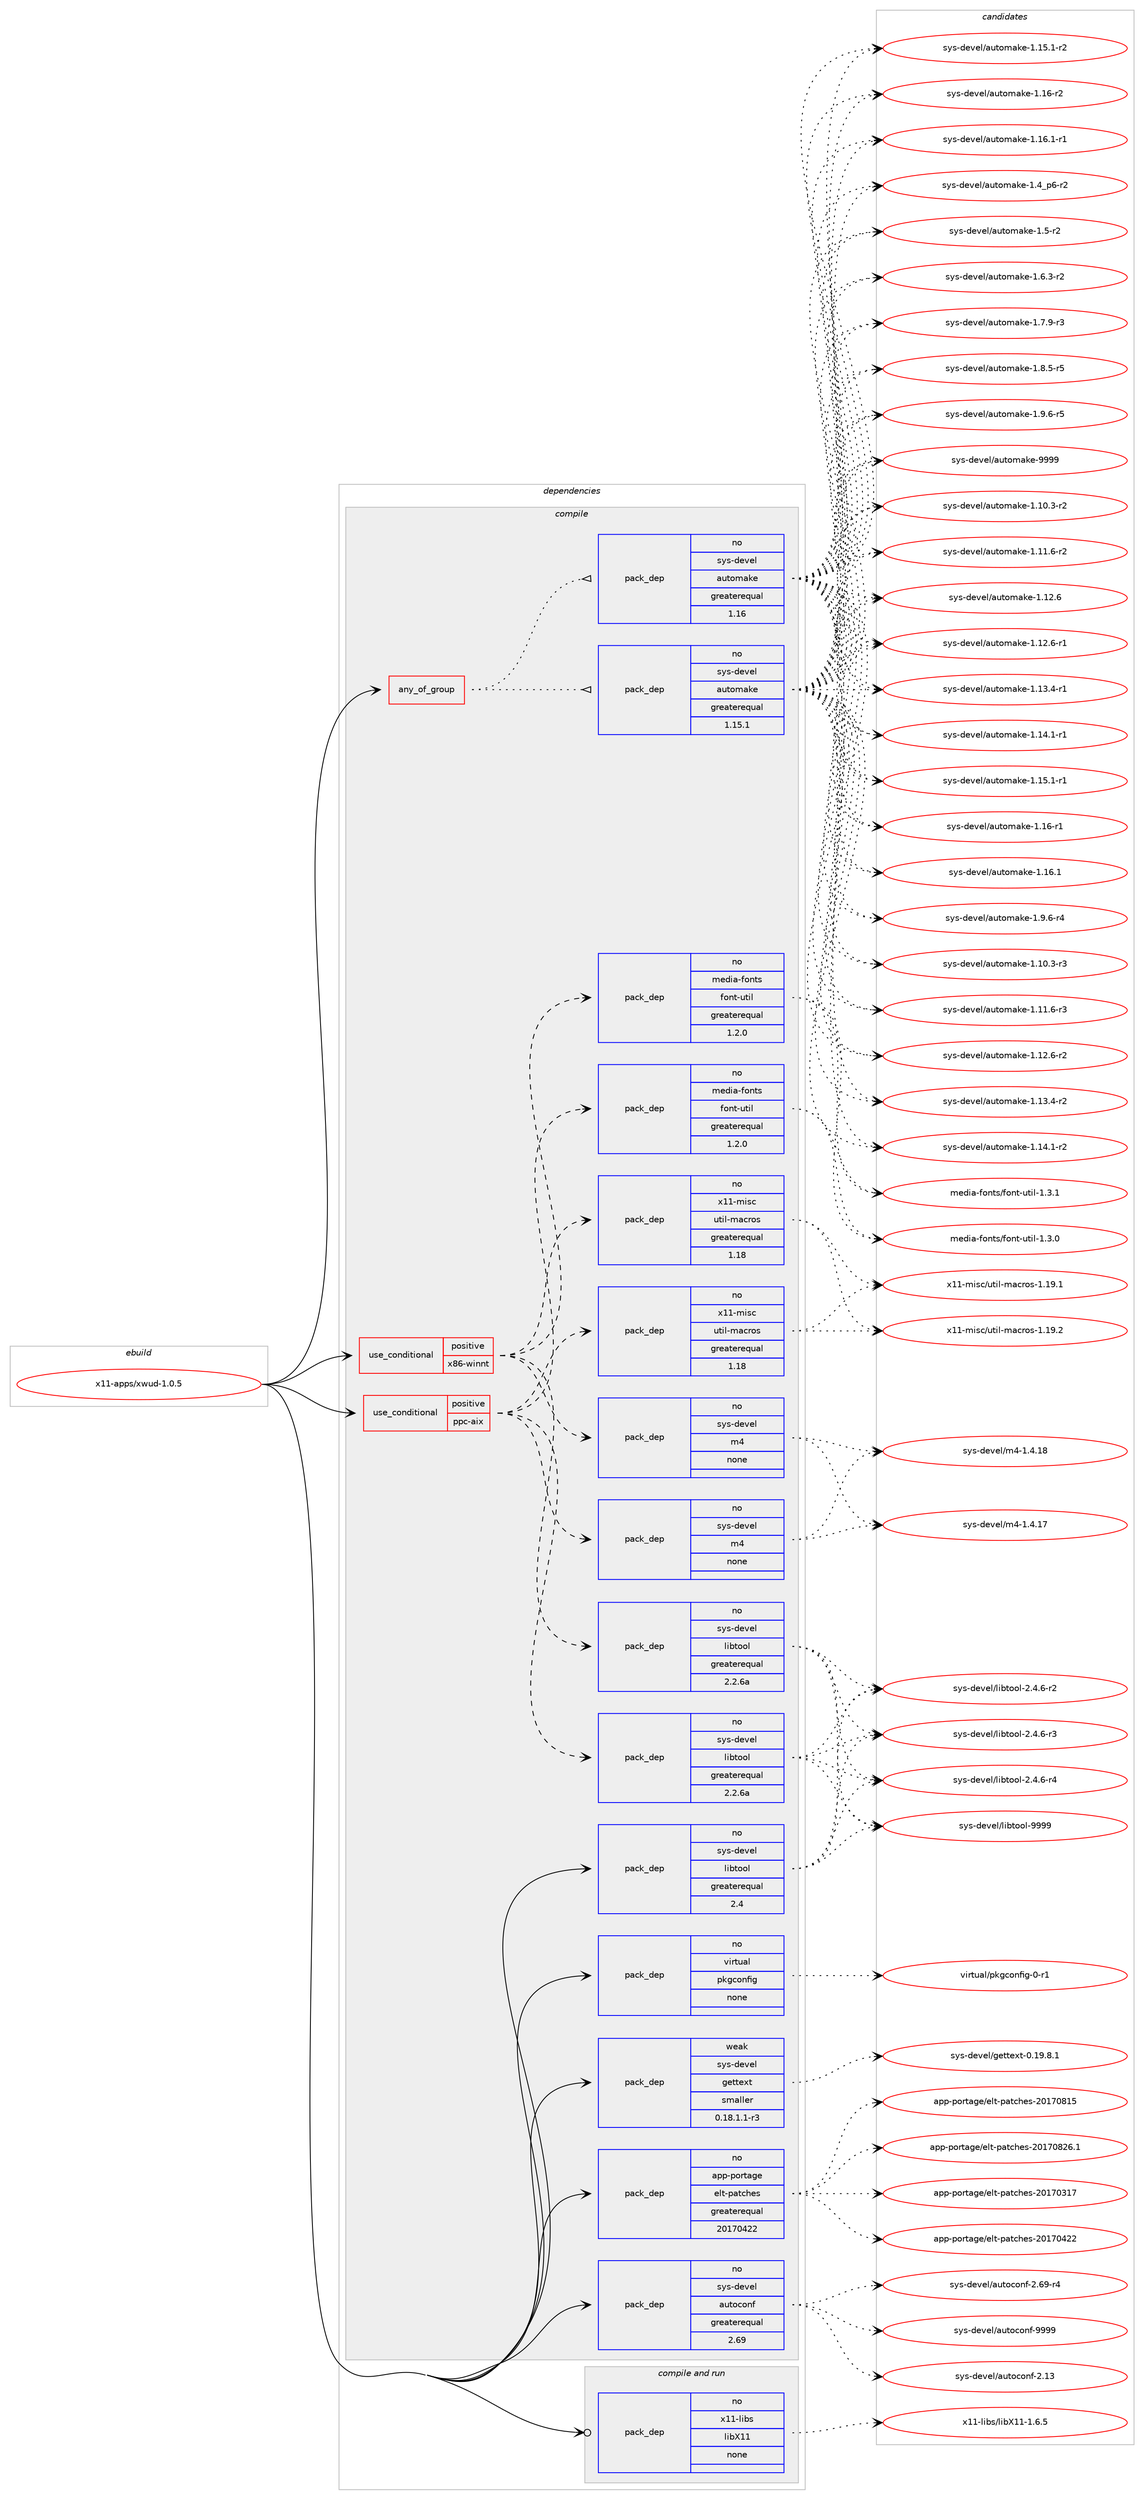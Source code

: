 digraph prolog {

# *************
# Graph options
# *************

newrank=true;
concentrate=true;
compound=true;
graph [rankdir=LR,fontname=Helvetica,fontsize=10,ranksep=1.5];#, ranksep=2.5, nodesep=0.2];
edge  [arrowhead=vee];
node  [fontname=Helvetica,fontsize=10];

# **********
# The ebuild
# **********

subgraph cluster_leftcol {
color=gray;
rank=same;
label=<<i>ebuild</i>>;
id [label="x11-apps/xwud-1.0.5", color=red, width=4, href="../x11-apps/xwud-1.0.5.svg"];
}

# ****************
# The dependencies
# ****************

subgraph cluster_midcol {
color=gray;
label=<<i>dependencies</i>>;
subgraph cluster_compile {
fillcolor="#eeeeee";
style=filled;
label=<<i>compile</i>>;
subgraph any116 {
dependency8261 [label=<<TABLE BORDER="0" CELLBORDER="1" CELLSPACING="0" CELLPADDING="4"><TR><TD CELLPADDING="10">any_of_group</TD></TR></TABLE>>, shape=none, color=red];subgraph pack7212 {
dependency8262 [label=<<TABLE BORDER="0" CELLBORDER="1" CELLSPACING="0" CELLPADDING="4" WIDTH="220"><TR><TD ROWSPAN="6" CELLPADDING="30">pack_dep</TD></TR><TR><TD WIDTH="110">no</TD></TR><TR><TD>sys-devel</TD></TR><TR><TD>automake</TD></TR><TR><TD>greaterequal</TD></TR><TR><TD>1.16</TD></TR></TABLE>>, shape=none, color=blue];
}
dependency8261:e -> dependency8262:w [weight=20,style="dotted",arrowhead="oinv"];
subgraph pack7213 {
dependency8263 [label=<<TABLE BORDER="0" CELLBORDER="1" CELLSPACING="0" CELLPADDING="4" WIDTH="220"><TR><TD ROWSPAN="6" CELLPADDING="30">pack_dep</TD></TR><TR><TD WIDTH="110">no</TD></TR><TR><TD>sys-devel</TD></TR><TR><TD>automake</TD></TR><TR><TD>greaterequal</TD></TR><TR><TD>1.15.1</TD></TR></TABLE>>, shape=none, color=blue];
}
dependency8261:e -> dependency8263:w [weight=20,style="dotted",arrowhead="oinv"];
}
id:e -> dependency8261:w [weight=20,style="solid",arrowhead="vee"];
subgraph cond933 {
dependency8264 [label=<<TABLE BORDER="0" CELLBORDER="1" CELLSPACING="0" CELLPADDING="4"><TR><TD ROWSPAN="3" CELLPADDING="10">use_conditional</TD></TR><TR><TD>positive</TD></TR><TR><TD>ppc-aix</TD></TR></TABLE>>, shape=none, color=red];
subgraph pack7214 {
dependency8265 [label=<<TABLE BORDER="0" CELLBORDER="1" CELLSPACING="0" CELLPADDING="4" WIDTH="220"><TR><TD ROWSPAN="6" CELLPADDING="30">pack_dep</TD></TR><TR><TD WIDTH="110">no</TD></TR><TR><TD>sys-devel</TD></TR><TR><TD>libtool</TD></TR><TR><TD>greaterequal</TD></TR><TR><TD>2.2.6a</TD></TR></TABLE>>, shape=none, color=blue];
}
dependency8264:e -> dependency8265:w [weight=20,style="dashed",arrowhead="vee"];
subgraph pack7215 {
dependency8266 [label=<<TABLE BORDER="0" CELLBORDER="1" CELLSPACING="0" CELLPADDING="4" WIDTH="220"><TR><TD ROWSPAN="6" CELLPADDING="30">pack_dep</TD></TR><TR><TD WIDTH="110">no</TD></TR><TR><TD>sys-devel</TD></TR><TR><TD>m4</TD></TR><TR><TD>none</TD></TR><TR><TD></TD></TR></TABLE>>, shape=none, color=blue];
}
dependency8264:e -> dependency8266:w [weight=20,style="dashed",arrowhead="vee"];
subgraph pack7216 {
dependency8267 [label=<<TABLE BORDER="0" CELLBORDER="1" CELLSPACING="0" CELLPADDING="4" WIDTH="220"><TR><TD ROWSPAN="6" CELLPADDING="30">pack_dep</TD></TR><TR><TD WIDTH="110">no</TD></TR><TR><TD>x11-misc</TD></TR><TR><TD>util-macros</TD></TR><TR><TD>greaterequal</TD></TR><TR><TD>1.18</TD></TR></TABLE>>, shape=none, color=blue];
}
dependency8264:e -> dependency8267:w [weight=20,style="dashed",arrowhead="vee"];
subgraph pack7217 {
dependency8268 [label=<<TABLE BORDER="0" CELLBORDER="1" CELLSPACING="0" CELLPADDING="4" WIDTH="220"><TR><TD ROWSPAN="6" CELLPADDING="30">pack_dep</TD></TR><TR><TD WIDTH="110">no</TD></TR><TR><TD>media-fonts</TD></TR><TR><TD>font-util</TD></TR><TR><TD>greaterequal</TD></TR><TR><TD>1.2.0</TD></TR></TABLE>>, shape=none, color=blue];
}
dependency8264:e -> dependency8268:w [weight=20,style="dashed",arrowhead="vee"];
}
id:e -> dependency8264:w [weight=20,style="solid",arrowhead="vee"];
subgraph cond934 {
dependency8269 [label=<<TABLE BORDER="0" CELLBORDER="1" CELLSPACING="0" CELLPADDING="4"><TR><TD ROWSPAN="3" CELLPADDING="10">use_conditional</TD></TR><TR><TD>positive</TD></TR><TR><TD>x86-winnt</TD></TR></TABLE>>, shape=none, color=red];
subgraph pack7218 {
dependency8270 [label=<<TABLE BORDER="0" CELLBORDER="1" CELLSPACING="0" CELLPADDING="4" WIDTH="220"><TR><TD ROWSPAN="6" CELLPADDING="30">pack_dep</TD></TR><TR><TD WIDTH="110">no</TD></TR><TR><TD>sys-devel</TD></TR><TR><TD>libtool</TD></TR><TR><TD>greaterequal</TD></TR><TR><TD>2.2.6a</TD></TR></TABLE>>, shape=none, color=blue];
}
dependency8269:e -> dependency8270:w [weight=20,style="dashed",arrowhead="vee"];
subgraph pack7219 {
dependency8271 [label=<<TABLE BORDER="0" CELLBORDER="1" CELLSPACING="0" CELLPADDING="4" WIDTH="220"><TR><TD ROWSPAN="6" CELLPADDING="30">pack_dep</TD></TR><TR><TD WIDTH="110">no</TD></TR><TR><TD>sys-devel</TD></TR><TR><TD>m4</TD></TR><TR><TD>none</TD></TR><TR><TD></TD></TR></TABLE>>, shape=none, color=blue];
}
dependency8269:e -> dependency8271:w [weight=20,style="dashed",arrowhead="vee"];
subgraph pack7220 {
dependency8272 [label=<<TABLE BORDER="0" CELLBORDER="1" CELLSPACING="0" CELLPADDING="4" WIDTH="220"><TR><TD ROWSPAN="6" CELLPADDING="30">pack_dep</TD></TR><TR><TD WIDTH="110">no</TD></TR><TR><TD>x11-misc</TD></TR><TR><TD>util-macros</TD></TR><TR><TD>greaterequal</TD></TR><TR><TD>1.18</TD></TR></TABLE>>, shape=none, color=blue];
}
dependency8269:e -> dependency8272:w [weight=20,style="dashed",arrowhead="vee"];
subgraph pack7221 {
dependency8273 [label=<<TABLE BORDER="0" CELLBORDER="1" CELLSPACING="0" CELLPADDING="4" WIDTH="220"><TR><TD ROWSPAN="6" CELLPADDING="30">pack_dep</TD></TR><TR><TD WIDTH="110">no</TD></TR><TR><TD>media-fonts</TD></TR><TR><TD>font-util</TD></TR><TR><TD>greaterequal</TD></TR><TR><TD>1.2.0</TD></TR></TABLE>>, shape=none, color=blue];
}
dependency8269:e -> dependency8273:w [weight=20,style="dashed",arrowhead="vee"];
}
id:e -> dependency8269:w [weight=20,style="solid",arrowhead="vee"];
subgraph pack7222 {
dependency8274 [label=<<TABLE BORDER="0" CELLBORDER="1" CELLSPACING="0" CELLPADDING="4" WIDTH="220"><TR><TD ROWSPAN="6" CELLPADDING="30">pack_dep</TD></TR><TR><TD WIDTH="110">no</TD></TR><TR><TD>app-portage</TD></TR><TR><TD>elt-patches</TD></TR><TR><TD>greaterequal</TD></TR><TR><TD>20170422</TD></TR></TABLE>>, shape=none, color=blue];
}
id:e -> dependency8274:w [weight=20,style="solid",arrowhead="vee"];
subgraph pack7223 {
dependency8275 [label=<<TABLE BORDER="0" CELLBORDER="1" CELLSPACING="0" CELLPADDING="4" WIDTH="220"><TR><TD ROWSPAN="6" CELLPADDING="30">pack_dep</TD></TR><TR><TD WIDTH="110">no</TD></TR><TR><TD>sys-devel</TD></TR><TR><TD>autoconf</TD></TR><TR><TD>greaterequal</TD></TR><TR><TD>2.69</TD></TR></TABLE>>, shape=none, color=blue];
}
id:e -> dependency8275:w [weight=20,style="solid",arrowhead="vee"];
subgraph pack7224 {
dependency8276 [label=<<TABLE BORDER="0" CELLBORDER="1" CELLSPACING="0" CELLPADDING="4" WIDTH="220"><TR><TD ROWSPAN="6" CELLPADDING="30">pack_dep</TD></TR><TR><TD WIDTH="110">no</TD></TR><TR><TD>sys-devel</TD></TR><TR><TD>libtool</TD></TR><TR><TD>greaterequal</TD></TR><TR><TD>2.4</TD></TR></TABLE>>, shape=none, color=blue];
}
id:e -> dependency8276:w [weight=20,style="solid",arrowhead="vee"];
subgraph pack7225 {
dependency8277 [label=<<TABLE BORDER="0" CELLBORDER="1" CELLSPACING="0" CELLPADDING="4" WIDTH="220"><TR><TD ROWSPAN="6" CELLPADDING="30">pack_dep</TD></TR><TR><TD WIDTH="110">no</TD></TR><TR><TD>virtual</TD></TR><TR><TD>pkgconfig</TD></TR><TR><TD>none</TD></TR><TR><TD></TD></TR></TABLE>>, shape=none, color=blue];
}
id:e -> dependency8277:w [weight=20,style="solid",arrowhead="vee"];
subgraph pack7226 {
dependency8278 [label=<<TABLE BORDER="0" CELLBORDER="1" CELLSPACING="0" CELLPADDING="4" WIDTH="220"><TR><TD ROWSPAN="6" CELLPADDING="30">pack_dep</TD></TR><TR><TD WIDTH="110">weak</TD></TR><TR><TD>sys-devel</TD></TR><TR><TD>gettext</TD></TR><TR><TD>smaller</TD></TR><TR><TD>0.18.1.1-r3</TD></TR></TABLE>>, shape=none, color=blue];
}
id:e -> dependency8278:w [weight=20,style="solid",arrowhead="vee"];
}
subgraph cluster_compileandrun {
fillcolor="#eeeeee";
style=filled;
label=<<i>compile and run</i>>;
subgraph pack7227 {
dependency8279 [label=<<TABLE BORDER="0" CELLBORDER="1" CELLSPACING="0" CELLPADDING="4" WIDTH="220"><TR><TD ROWSPAN="6" CELLPADDING="30">pack_dep</TD></TR><TR><TD WIDTH="110">no</TD></TR><TR><TD>x11-libs</TD></TR><TR><TD>libX11</TD></TR><TR><TD>none</TD></TR><TR><TD></TD></TR></TABLE>>, shape=none, color=blue];
}
id:e -> dependency8279:w [weight=20,style="solid",arrowhead="odotvee"];
}
subgraph cluster_run {
fillcolor="#eeeeee";
style=filled;
label=<<i>run</i>>;
}
}

# **************
# The candidates
# **************

subgraph cluster_choices {
rank=same;
color=gray;
label=<<i>candidates</i>>;

subgraph choice7212 {
color=black;
nodesep=1;
choice11512111545100101118101108479711711611110997107101454946494846514511450 [label="sys-devel/automake-1.10.3-r2", color=red, width=4,href="../sys-devel/automake-1.10.3-r2.svg"];
choice11512111545100101118101108479711711611110997107101454946494946544511450 [label="sys-devel/automake-1.11.6-r2", color=red, width=4,href="../sys-devel/automake-1.11.6-r2.svg"];
choice1151211154510010111810110847971171161111099710710145494649504654 [label="sys-devel/automake-1.12.6", color=red, width=4,href="../sys-devel/automake-1.12.6.svg"];
choice11512111545100101118101108479711711611110997107101454946495046544511449 [label="sys-devel/automake-1.12.6-r1", color=red, width=4,href="../sys-devel/automake-1.12.6-r1.svg"];
choice11512111545100101118101108479711711611110997107101454946495146524511449 [label="sys-devel/automake-1.13.4-r1", color=red, width=4,href="../sys-devel/automake-1.13.4-r1.svg"];
choice11512111545100101118101108479711711611110997107101454946495246494511449 [label="sys-devel/automake-1.14.1-r1", color=red, width=4,href="../sys-devel/automake-1.14.1-r1.svg"];
choice11512111545100101118101108479711711611110997107101454946495346494511449 [label="sys-devel/automake-1.15.1-r1", color=red, width=4,href="../sys-devel/automake-1.15.1-r1.svg"];
choice1151211154510010111810110847971171161111099710710145494649544511449 [label="sys-devel/automake-1.16-r1", color=red, width=4,href="../sys-devel/automake-1.16-r1.svg"];
choice1151211154510010111810110847971171161111099710710145494649544649 [label="sys-devel/automake-1.16.1", color=red, width=4,href="../sys-devel/automake-1.16.1.svg"];
choice115121115451001011181011084797117116111109971071014549465746544511452 [label="sys-devel/automake-1.9.6-r4", color=red, width=4,href="../sys-devel/automake-1.9.6-r4.svg"];
choice11512111545100101118101108479711711611110997107101454946494846514511451 [label="sys-devel/automake-1.10.3-r3", color=red, width=4,href="../sys-devel/automake-1.10.3-r3.svg"];
choice11512111545100101118101108479711711611110997107101454946494946544511451 [label="sys-devel/automake-1.11.6-r3", color=red, width=4,href="../sys-devel/automake-1.11.6-r3.svg"];
choice11512111545100101118101108479711711611110997107101454946495046544511450 [label="sys-devel/automake-1.12.6-r2", color=red, width=4,href="../sys-devel/automake-1.12.6-r2.svg"];
choice11512111545100101118101108479711711611110997107101454946495146524511450 [label="sys-devel/automake-1.13.4-r2", color=red, width=4,href="../sys-devel/automake-1.13.4-r2.svg"];
choice11512111545100101118101108479711711611110997107101454946495246494511450 [label="sys-devel/automake-1.14.1-r2", color=red, width=4,href="../sys-devel/automake-1.14.1-r2.svg"];
choice11512111545100101118101108479711711611110997107101454946495346494511450 [label="sys-devel/automake-1.15.1-r2", color=red, width=4,href="../sys-devel/automake-1.15.1-r2.svg"];
choice1151211154510010111810110847971171161111099710710145494649544511450 [label="sys-devel/automake-1.16-r2", color=red, width=4,href="../sys-devel/automake-1.16-r2.svg"];
choice11512111545100101118101108479711711611110997107101454946495446494511449 [label="sys-devel/automake-1.16.1-r1", color=red, width=4,href="../sys-devel/automake-1.16.1-r1.svg"];
choice115121115451001011181011084797117116111109971071014549465295112544511450 [label="sys-devel/automake-1.4_p6-r2", color=red, width=4,href="../sys-devel/automake-1.4_p6-r2.svg"];
choice11512111545100101118101108479711711611110997107101454946534511450 [label="sys-devel/automake-1.5-r2", color=red, width=4,href="../sys-devel/automake-1.5-r2.svg"];
choice115121115451001011181011084797117116111109971071014549465446514511450 [label="sys-devel/automake-1.6.3-r2", color=red, width=4,href="../sys-devel/automake-1.6.3-r2.svg"];
choice115121115451001011181011084797117116111109971071014549465546574511451 [label="sys-devel/automake-1.7.9-r3", color=red, width=4,href="../sys-devel/automake-1.7.9-r3.svg"];
choice115121115451001011181011084797117116111109971071014549465646534511453 [label="sys-devel/automake-1.8.5-r5", color=red, width=4,href="../sys-devel/automake-1.8.5-r5.svg"];
choice115121115451001011181011084797117116111109971071014549465746544511453 [label="sys-devel/automake-1.9.6-r5", color=red, width=4,href="../sys-devel/automake-1.9.6-r5.svg"];
choice115121115451001011181011084797117116111109971071014557575757 [label="sys-devel/automake-9999", color=red, width=4,href="../sys-devel/automake-9999.svg"];
dependency8262:e -> choice11512111545100101118101108479711711611110997107101454946494846514511450:w [style=dotted,weight="100"];
dependency8262:e -> choice11512111545100101118101108479711711611110997107101454946494946544511450:w [style=dotted,weight="100"];
dependency8262:e -> choice1151211154510010111810110847971171161111099710710145494649504654:w [style=dotted,weight="100"];
dependency8262:e -> choice11512111545100101118101108479711711611110997107101454946495046544511449:w [style=dotted,weight="100"];
dependency8262:e -> choice11512111545100101118101108479711711611110997107101454946495146524511449:w [style=dotted,weight="100"];
dependency8262:e -> choice11512111545100101118101108479711711611110997107101454946495246494511449:w [style=dotted,weight="100"];
dependency8262:e -> choice11512111545100101118101108479711711611110997107101454946495346494511449:w [style=dotted,weight="100"];
dependency8262:e -> choice1151211154510010111810110847971171161111099710710145494649544511449:w [style=dotted,weight="100"];
dependency8262:e -> choice1151211154510010111810110847971171161111099710710145494649544649:w [style=dotted,weight="100"];
dependency8262:e -> choice115121115451001011181011084797117116111109971071014549465746544511452:w [style=dotted,weight="100"];
dependency8262:e -> choice11512111545100101118101108479711711611110997107101454946494846514511451:w [style=dotted,weight="100"];
dependency8262:e -> choice11512111545100101118101108479711711611110997107101454946494946544511451:w [style=dotted,weight="100"];
dependency8262:e -> choice11512111545100101118101108479711711611110997107101454946495046544511450:w [style=dotted,weight="100"];
dependency8262:e -> choice11512111545100101118101108479711711611110997107101454946495146524511450:w [style=dotted,weight="100"];
dependency8262:e -> choice11512111545100101118101108479711711611110997107101454946495246494511450:w [style=dotted,weight="100"];
dependency8262:e -> choice11512111545100101118101108479711711611110997107101454946495346494511450:w [style=dotted,weight="100"];
dependency8262:e -> choice1151211154510010111810110847971171161111099710710145494649544511450:w [style=dotted,weight="100"];
dependency8262:e -> choice11512111545100101118101108479711711611110997107101454946495446494511449:w [style=dotted,weight="100"];
dependency8262:e -> choice115121115451001011181011084797117116111109971071014549465295112544511450:w [style=dotted,weight="100"];
dependency8262:e -> choice11512111545100101118101108479711711611110997107101454946534511450:w [style=dotted,weight="100"];
dependency8262:e -> choice115121115451001011181011084797117116111109971071014549465446514511450:w [style=dotted,weight="100"];
dependency8262:e -> choice115121115451001011181011084797117116111109971071014549465546574511451:w [style=dotted,weight="100"];
dependency8262:e -> choice115121115451001011181011084797117116111109971071014549465646534511453:w [style=dotted,weight="100"];
dependency8262:e -> choice115121115451001011181011084797117116111109971071014549465746544511453:w [style=dotted,weight="100"];
dependency8262:e -> choice115121115451001011181011084797117116111109971071014557575757:w [style=dotted,weight="100"];
}
subgraph choice7213 {
color=black;
nodesep=1;
choice11512111545100101118101108479711711611110997107101454946494846514511450 [label="sys-devel/automake-1.10.3-r2", color=red, width=4,href="../sys-devel/automake-1.10.3-r2.svg"];
choice11512111545100101118101108479711711611110997107101454946494946544511450 [label="sys-devel/automake-1.11.6-r2", color=red, width=4,href="../sys-devel/automake-1.11.6-r2.svg"];
choice1151211154510010111810110847971171161111099710710145494649504654 [label="sys-devel/automake-1.12.6", color=red, width=4,href="../sys-devel/automake-1.12.6.svg"];
choice11512111545100101118101108479711711611110997107101454946495046544511449 [label="sys-devel/automake-1.12.6-r1", color=red, width=4,href="../sys-devel/automake-1.12.6-r1.svg"];
choice11512111545100101118101108479711711611110997107101454946495146524511449 [label="sys-devel/automake-1.13.4-r1", color=red, width=4,href="../sys-devel/automake-1.13.4-r1.svg"];
choice11512111545100101118101108479711711611110997107101454946495246494511449 [label="sys-devel/automake-1.14.1-r1", color=red, width=4,href="../sys-devel/automake-1.14.1-r1.svg"];
choice11512111545100101118101108479711711611110997107101454946495346494511449 [label="sys-devel/automake-1.15.1-r1", color=red, width=4,href="../sys-devel/automake-1.15.1-r1.svg"];
choice1151211154510010111810110847971171161111099710710145494649544511449 [label="sys-devel/automake-1.16-r1", color=red, width=4,href="../sys-devel/automake-1.16-r1.svg"];
choice1151211154510010111810110847971171161111099710710145494649544649 [label="sys-devel/automake-1.16.1", color=red, width=4,href="../sys-devel/automake-1.16.1.svg"];
choice115121115451001011181011084797117116111109971071014549465746544511452 [label="sys-devel/automake-1.9.6-r4", color=red, width=4,href="../sys-devel/automake-1.9.6-r4.svg"];
choice11512111545100101118101108479711711611110997107101454946494846514511451 [label="sys-devel/automake-1.10.3-r3", color=red, width=4,href="../sys-devel/automake-1.10.3-r3.svg"];
choice11512111545100101118101108479711711611110997107101454946494946544511451 [label="sys-devel/automake-1.11.6-r3", color=red, width=4,href="../sys-devel/automake-1.11.6-r3.svg"];
choice11512111545100101118101108479711711611110997107101454946495046544511450 [label="sys-devel/automake-1.12.6-r2", color=red, width=4,href="../sys-devel/automake-1.12.6-r2.svg"];
choice11512111545100101118101108479711711611110997107101454946495146524511450 [label="sys-devel/automake-1.13.4-r2", color=red, width=4,href="../sys-devel/automake-1.13.4-r2.svg"];
choice11512111545100101118101108479711711611110997107101454946495246494511450 [label="sys-devel/automake-1.14.1-r2", color=red, width=4,href="../sys-devel/automake-1.14.1-r2.svg"];
choice11512111545100101118101108479711711611110997107101454946495346494511450 [label="sys-devel/automake-1.15.1-r2", color=red, width=4,href="../sys-devel/automake-1.15.1-r2.svg"];
choice1151211154510010111810110847971171161111099710710145494649544511450 [label="sys-devel/automake-1.16-r2", color=red, width=4,href="../sys-devel/automake-1.16-r2.svg"];
choice11512111545100101118101108479711711611110997107101454946495446494511449 [label="sys-devel/automake-1.16.1-r1", color=red, width=4,href="../sys-devel/automake-1.16.1-r1.svg"];
choice115121115451001011181011084797117116111109971071014549465295112544511450 [label="sys-devel/automake-1.4_p6-r2", color=red, width=4,href="../sys-devel/automake-1.4_p6-r2.svg"];
choice11512111545100101118101108479711711611110997107101454946534511450 [label="sys-devel/automake-1.5-r2", color=red, width=4,href="../sys-devel/automake-1.5-r2.svg"];
choice115121115451001011181011084797117116111109971071014549465446514511450 [label="sys-devel/automake-1.6.3-r2", color=red, width=4,href="../sys-devel/automake-1.6.3-r2.svg"];
choice115121115451001011181011084797117116111109971071014549465546574511451 [label="sys-devel/automake-1.7.9-r3", color=red, width=4,href="../sys-devel/automake-1.7.9-r3.svg"];
choice115121115451001011181011084797117116111109971071014549465646534511453 [label="sys-devel/automake-1.8.5-r5", color=red, width=4,href="../sys-devel/automake-1.8.5-r5.svg"];
choice115121115451001011181011084797117116111109971071014549465746544511453 [label="sys-devel/automake-1.9.6-r5", color=red, width=4,href="../sys-devel/automake-1.9.6-r5.svg"];
choice115121115451001011181011084797117116111109971071014557575757 [label="sys-devel/automake-9999", color=red, width=4,href="../sys-devel/automake-9999.svg"];
dependency8263:e -> choice11512111545100101118101108479711711611110997107101454946494846514511450:w [style=dotted,weight="100"];
dependency8263:e -> choice11512111545100101118101108479711711611110997107101454946494946544511450:w [style=dotted,weight="100"];
dependency8263:e -> choice1151211154510010111810110847971171161111099710710145494649504654:w [style=dotted,weight="100"];
dependency8263:e -> choice11512111545100101118101108479711711611110997107101454946495046544511449:w [style=dotted,weight="100"];
dependency8263:e -> choice11512111545100101118101108479711711611110997107101454946495146524511449:w [style=dotted,weight="100"];
dependency8263:e -> choice11512111545100101118101108479711711611110997107101454946495246494511449:w [style=dotted,weight="100"];
dependency8263:e -> choice11512111545100101118101108479711711611110997107101454946495346494511449:w [style=dotted,weight="100"];
dependency8263:e -> choice1151211154510010111810110847971171161111099710710145494649544511449:w [style=dotted,weight="100"];
dependency8263:e -> choice1151211154510010111810110847971171161111099710710145494649544649:w [style=dotted,weight="100"];
dependency8263:e -> choice115121115451001011181011084797117116111109971071014549465746544511452:w [style=dotted,weight="100"];
dependency8263:e -> choice11512111545100101118101108479711711611110997107101454946494846514511451:w [style=dotted,weight="100"];
dependency8263:e -> choice11512111545100101118101108479711711611110997107101454946494946544511451:w [style=dotted,weight="100"];
dependency8263:e -> choice11512111545100101118101108479711711611110997107101454946495046544511450:w [style=dotted,weight="100"];
dependency8263:e -> choice11512111545100101118101108479711711611110997107101454946495146524511450:w [style=dotted,weight="100"];
dependency8263:e -> choice11512111545100101118101108479711711611110997107101454946495246494511450:w [style=dotted,weight="100"];
dependency8263:e -> choice11512111545100101118101108479711711611110997107101454946495346494511450:w [style=dotted,weight="100"];
dependency8263:e -> choice1151211154510010111810110847971171161111099710710145494649544511450:w [style=dotted,weight="100"];
dependency8263:e -> choice11512111545100101118101108479711711611110997107101454946495446494511449:w [style=dotted,weight="100"];
dependency8263:e -> choice115121115451001011181011084797117116111109971071014549465295112544511450:w [style=dotted,weight="100"];
dependency8263:e -> choice11512111545100101118101108479711711611110997107101454946534511450:w [style=dotted,weight="100"];
dependency8263:e -> choice115121115451001011181011084797117116111109971071014549465446514511450:w [style=dotted,weight="100"];
dependency8263:e -> choice115121115451001011181011084797117116111109971071014549465546574511451:w [style=dotted,weight="100"];
dependency8263:e -> choice115121115451001011181011084797117116111109971071014549465646534511453:w [style=dotted,weight="100"];
dependency8263:e -> choice115121115451001011181011084797117116111109971071014549465746544511453:w [style=dotted,weight="100"];
dependency8263:e -> choice115121115451001011181011084797117116111109971071014557575757:w [style=dotted,weight="100"];
}
subgraph choice7214 {
color=black;
nodesep=1;
choice1151211154510010111810110847108105981161111111084550465246544511450 [label="sys-devel/libtool-2.4.6-r2", color=red, width=4,href="../sys-devel/libtool-2.4.6-r2.svg"];
choice1151211154510010111810110847108105981161111111084550465246544511451 [label="sys-devel/libtool-2.4.6-r3", color=red, width=4,href="../sys-devel/libtool-2.4.6-r3.svg"];
choice1151211154510010111810110847108105981161111111084550465246544511452 [label="sys-devel/libtool-2.4.6-r4", color=red, width=4,href="../sys-devel/libtool-2.4.6-r4.svg"];
choice1151211154510010111810110847108105981161111111084557575757 [label="sys-devel/libtool-9999", color=red, width=4,href="../sys-devel/libtool-9999.svg"];
dependency8265:e -> choice1151211154510010111810110847108105981161111111084550465246544511450:w [style=dotted,weight="100"];
dependency8265:e -> choice1151211154510010111810110847108105981161111111084550465246544511451:w [style=dotted,weight="100"];
dependency8265:e -> choice1151211154510010111810110847108105981161111111084550465246544511452:w [style=dotted,weight="100"];
dependency8265:e -> choice1151211154510010111810110847108105981161111111084557575757:w [style=dotted,weight="100"];
}
subgraph choice7215 {
color=black;
nodesep=1;
choice11512111545100101118101108471095245494652464955 [label="sys-devel/m4-1.4.17", color=red, width=4,href="../sys-devel/m4-1.4.17.svg"];
choice11512111545100101118101108471095245494652464956 [label="sys-devel/m4-1.4.18", color=red, width=4,href="../sys-devel/m4-1.4.18.svg"];
dependency8266:e -> choice11512111545100101118101108471095245494652464955:w [style=dotted,weight="100"];
dependency8266:e -> choice11512111545100101118101108471095245494652464956:w [style=dotted,weight="100"];
}
subgraph choice7216 {
color=black;
nodesep=1;
choice120494945109105115994711711610510845109979911411111545494649574649 [label="x11-misc/util-macros-1.19.1", color=red, width=4,href="../x11-misc/util-macros-1.19.1.svg"];
choice120494945109105115994711711610510845109979911411111545494649574650 [label="x11-misc/util-macros-1.19.2", color=red, width=4,href="../x11-misc/util-macros-1.19.2.svg"];
dependency8267:e -> choice120494945109105115994711711610510845109979911411111545494649574649:w [style=dotted,weight="100"];
dependency8267:e -> choice120494945109105115994711711610510845109979911411111545494649574650:w [style=dotted,weight="100"];
}
subgraph choice7217 {
color=black;
nodesep=1;
choice10910110010597451021111101161154710211111011645117116105108454946514648 [label="media-fonts/font-util-1.3.0", color=red, width=4,href="../media-fonts/font-util-1.3.0.svg"];
choice10910110010597451021111101161154710211111011645117116105108454946514649 [label="media-fonts/font-util-1.3.1", color=red, width=4,href="../media-fonts/font-util-1.3.1.svg"];
dependency8268:e -> choice10910110010597451021111101161154710211111011645117116105108454946514648:w [style=dotted,weight="100"];
dependency8268:e -> choice10910110010597451021111101161154710211111011645117116105108454946514649:w [style=dotted,weight="100"];
}
subgraph choice7218 {
color=black;
nodesep=1;
choice1151211154510010111810110847108105981161111111084550465246544511450 [label="sys-devel/libtool-2.4.6-r2", color=red, width=4,href="../sys-devel/libtool-2.4.6-r2.svg"];
choice1151211154510010111810110847108105981161111111084550465246544511451 [label="sys-devel/libtool-2.4.6-r3", color=red, width=4,href="../sys-devel/libtool-2.4.6-r3.svg"];
choice1151211154510010111810110847108105981161111111084550465246544511452 [label="sys-devel/libtool-2.4.6-r4", color=red, width=4,href="../sys-devel/libtool-2.4.6-r4.svg"];
choice1151211154510010111810110847108105981161111111084557575757 [label="sys-devel/libtool-9999", color=red, width=4,href="../sys-devel/libtool-9999.svg"];
dependency8270:e -> choice1151211154510010111810110847108105981161111111084550465246544511450:w [style=dotted,weight="100"];
dependency8270:e -> choice1151211154510010111810110847108105981161111111084550465246544511451:w [style=dotted,weight="100"];
dependency8270:e -> choice1151211154510010111810110847108105981161111111084550465246544511452:w [style=dotted,weight="100"];
dependency8270:e -> choice1151211154510010111810110847108105981161111111084557575757:w [style=dotted,weight="100"];
}
subgraph choice7219 {
color=black;
nodesep=1;
choice11512111545100101118101108471095245494652464955 [label="sys-devel/m4-1.4.17", color=red, width=4,href="../sys-devel/m4-1.4.17.svg"];
choice11512111545100101118101108471095245494652464956 [label="sys-devel/m4-1.4.18", color=red, width=4,href="../sys-devel/m4-1.4.18.svg"];
dependency8271:e -> choice11512111545100101118101108471095245494652464955:w [style=dotted,weight="100"];
dependency8271:e -> choice11512111545100101118101108471095245494652464956:w [style=dotted,weight="100"];
}
subgraph choice7220 {
color=black;
nodesep=1;
choice120494945109105115994711711610510845109979911411111545494649574649 [label="x11-misc/util-macros-1.19.1", color=red, width=4,href="../x11-misc/util-macros-1.19.1.svg"];
choice120494945109105115994711711610510845109979911411111545494649574650 [label="x11-misc/util-macros-1.19.2", color=red, width=4,href="../x11-misc/util-macros-1.19.2.svg"];
dependency8272:e -> choice120494945109105115994711711610510845109979911411111545494649574649:w [style=dotted,weight="100"];
dependency8272:e -> choice120494945109105115994711711610510845109979911411111545494649574650:w [style=dotted,weight="100"];
}
subgraph choice7221 {
color=black;
nodesep=1;
choice10910110010597451021111101161154710211111011645117116105108454946514648 [label="media-fonts/font-util-1.3.0", color=red, width=4,href="../media-fonts/font-util-1.3.0.svg"];
choice10910110010597451021111101161154710211111011645117116105108454946514649 [label="media-fonts/font-util-1.3.1", color=red, width=4,href="../media-fonts/font-util-1.3.1.svg"];
dependency8273:e -> choice10910110010597451021111101161154710211111011645117116105108454946514648:w [style=dotted,weight="100"];
dependency8273:e -> choice10910110010597451021111101161154710211111011645117116105108454946514649:w [style=dotted,weight="100"];
}
subgraph choice7222 {
color=black;
nodesep=1;
choice97112112451121111141169710310147101108116451129711699104101115455048495548514955 [label="app-portage/elt-patches-20170317", color=red, width=4,href="../app-portage/elt-patches-20170317.svg"];
choice97112112451121111141169710310147101108116451129711699104101115455048495548525050 [label="app-portage/elt-patches-20170422", color=red, width=4,href="../app-portage/elt-patches-20170422.svg"];
choice97112112451121111141169710310147101108116451129711699104101115455048495548564953 [label="app-portage/elt-patches-20170815", color=red, width=4,href="../app-portage/elt-patches-20170815.svg"];
choice971121124511211111411697103101471011081164511297116991041011154550484955485650544649 [label="app-portage/elt-patches-20170826.1", color=red, width=4,href="../app-portage/elt-patches-20170826.1.svg"];
dependency8274:e -> choice97112112451121111141169710310147101108116451129711699104101115455048495548514955:w [style=dotted,weight="100"];
dependency8274:e -> choice97112112451121111141169710310147101108116451129711699104101115455048495548525050:w [style=dotted,weight="100"];
dependency8274:e -> choice97112112451121111141169710310147101108116451129711699104101115455048495548564953:w [style=dotted,weight="100"];
dependency8274:e -> choice971121124511211111411697103101471011081164511297116991041011154550484955485650544649:w [style=dotted,weight="100"];
}
subgraph choice7223 {
color=black;
nodesep=1;
choice115121115451001011181011084797117116111991111101024550464951 [label="sys-devel/autoconf-2.13", color=red, width=4,href="../sys-devel/autoconf-2.13.svg"];
choice1151211154510010111810110847971171161119911111010245504654574511452 [label="sys-devel/autoconf-2.69-r4", color=red, width=4,href="../sys-devel/autoconf-2.69-r4.svg"];
choice115121115451001011181011084797117116111991111101024557575757 [label="sys-devel/autoconf-9999", color=red, width=4,href="../sys-devel/autoconf-9999.svg"];
dependency8275:e -> choice115121115451001011181011084797117116111991111101024550464951:w [style=dotted,weight="100"];
dependency8275:e -> choice1151211154510010111810110847971171161119911111010245504654574511452:w [style=dotted,weight="100"];
dependency8275:e -> choice115121115451001011181011084797117116111991111101024557575757:w [style=dotted,weight="100"];
}
subgraph choice7224 {
color=black;
nodesep=1;
choice1151211154510010111810110847108105981161111111084550465246544511450 [label="sys-devel/libtool-2.4.6-r2", color=red, width=4,href="../sys-devel/libtool-2.4.6-r2.svg"];
choice1151211154510010111810110847108105981161111111084550465246544511451 [label="sys-devel/libtool-2.4.6-r3", color=red, width=4,href="../sys-devel/libtool-2.4.6-r3.svg"];
choice1151211154510010111810110847108105981161111111084550465246544511452 [label="sys-devel/libtool-2.4.6-r4", color=red, width=4,href="../sys-devel/libtool-2.4.6-r4.svg"];
choice1151211154510010111810110847108105981161111111084557575757 [label="sys-devel/libtool-9999", color=red, width=4,href="../sys-devel/libtool-9999.svg"];
dependency8276:e -> choice1151211154510010111810110847108105981161111111084550465246544511450:w [style=dotted,weight="100"];
dependency8276:e -> choice1151211154510010111810110847108105981161111111084550465246544511451:w [style=dotted,weight="100"];
dependency8276:e -> choice1151211154510010111810110847108105981161111111084550465246544511452:w [style=dotted,weight="100"];
dependency8276:e -> choice1151211154510010111810110847108105981161111111084557575757:w [style=dotted,weight="100"];
}
subgraph choice7225 {
color=black;
nodesep=1;
choice11810511411611797108471121071039911111010210510345484511449 [label="virtual/pkgconfig-0-r1", color=red, width=4,href="../virtual/pkgconfig-0-r1.svg"];
dependency8277:e -> choice11810511411611797108471121071039911111010210510345484511449:w [style=dotted,weight="100"];
}
subgraph choice7226 {
color=black;
nodesep=1;
choice1151211154510010111810110847103101116116101120116454846495746564649 [label="sys-devel/gettext-0.19.8.1", color=red, width=4,href="../sys-devel/gettext-0.19.8.1.svg"];
dependency8278:e -> choice1151211154510010111810110847103101116116101120116454846495746564649:w [style=dotted,weight="100"];
}
subgraph choice7227 {
color=black;
nodesep=1;
choice120494945108105981154710810598884949454946544653 [label="x11-libs/libX11-1.6.5", color=red, width=4,href="../x11-libs/libX11-1.6.5.svg"];
dependency8279:e -> choice120494945108105981154710810598884949454946544653:w [style=dotted,weight="100"];
}
}

}
